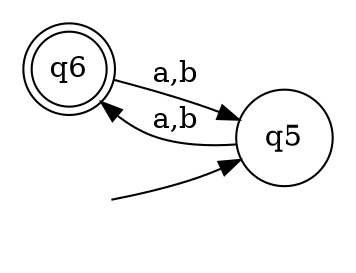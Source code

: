 digraph {
	rankdir=LR;
	margin=0.1;
	size=4;
	node [margin=0.1 shape=circle];
	q6[margin=0 shape=doublecircle];
	" "[color=white width=0];
	" " -> q5;
	q5 -> q6[label="a,b"];
	q6 -> q5[label="a,b"];
}